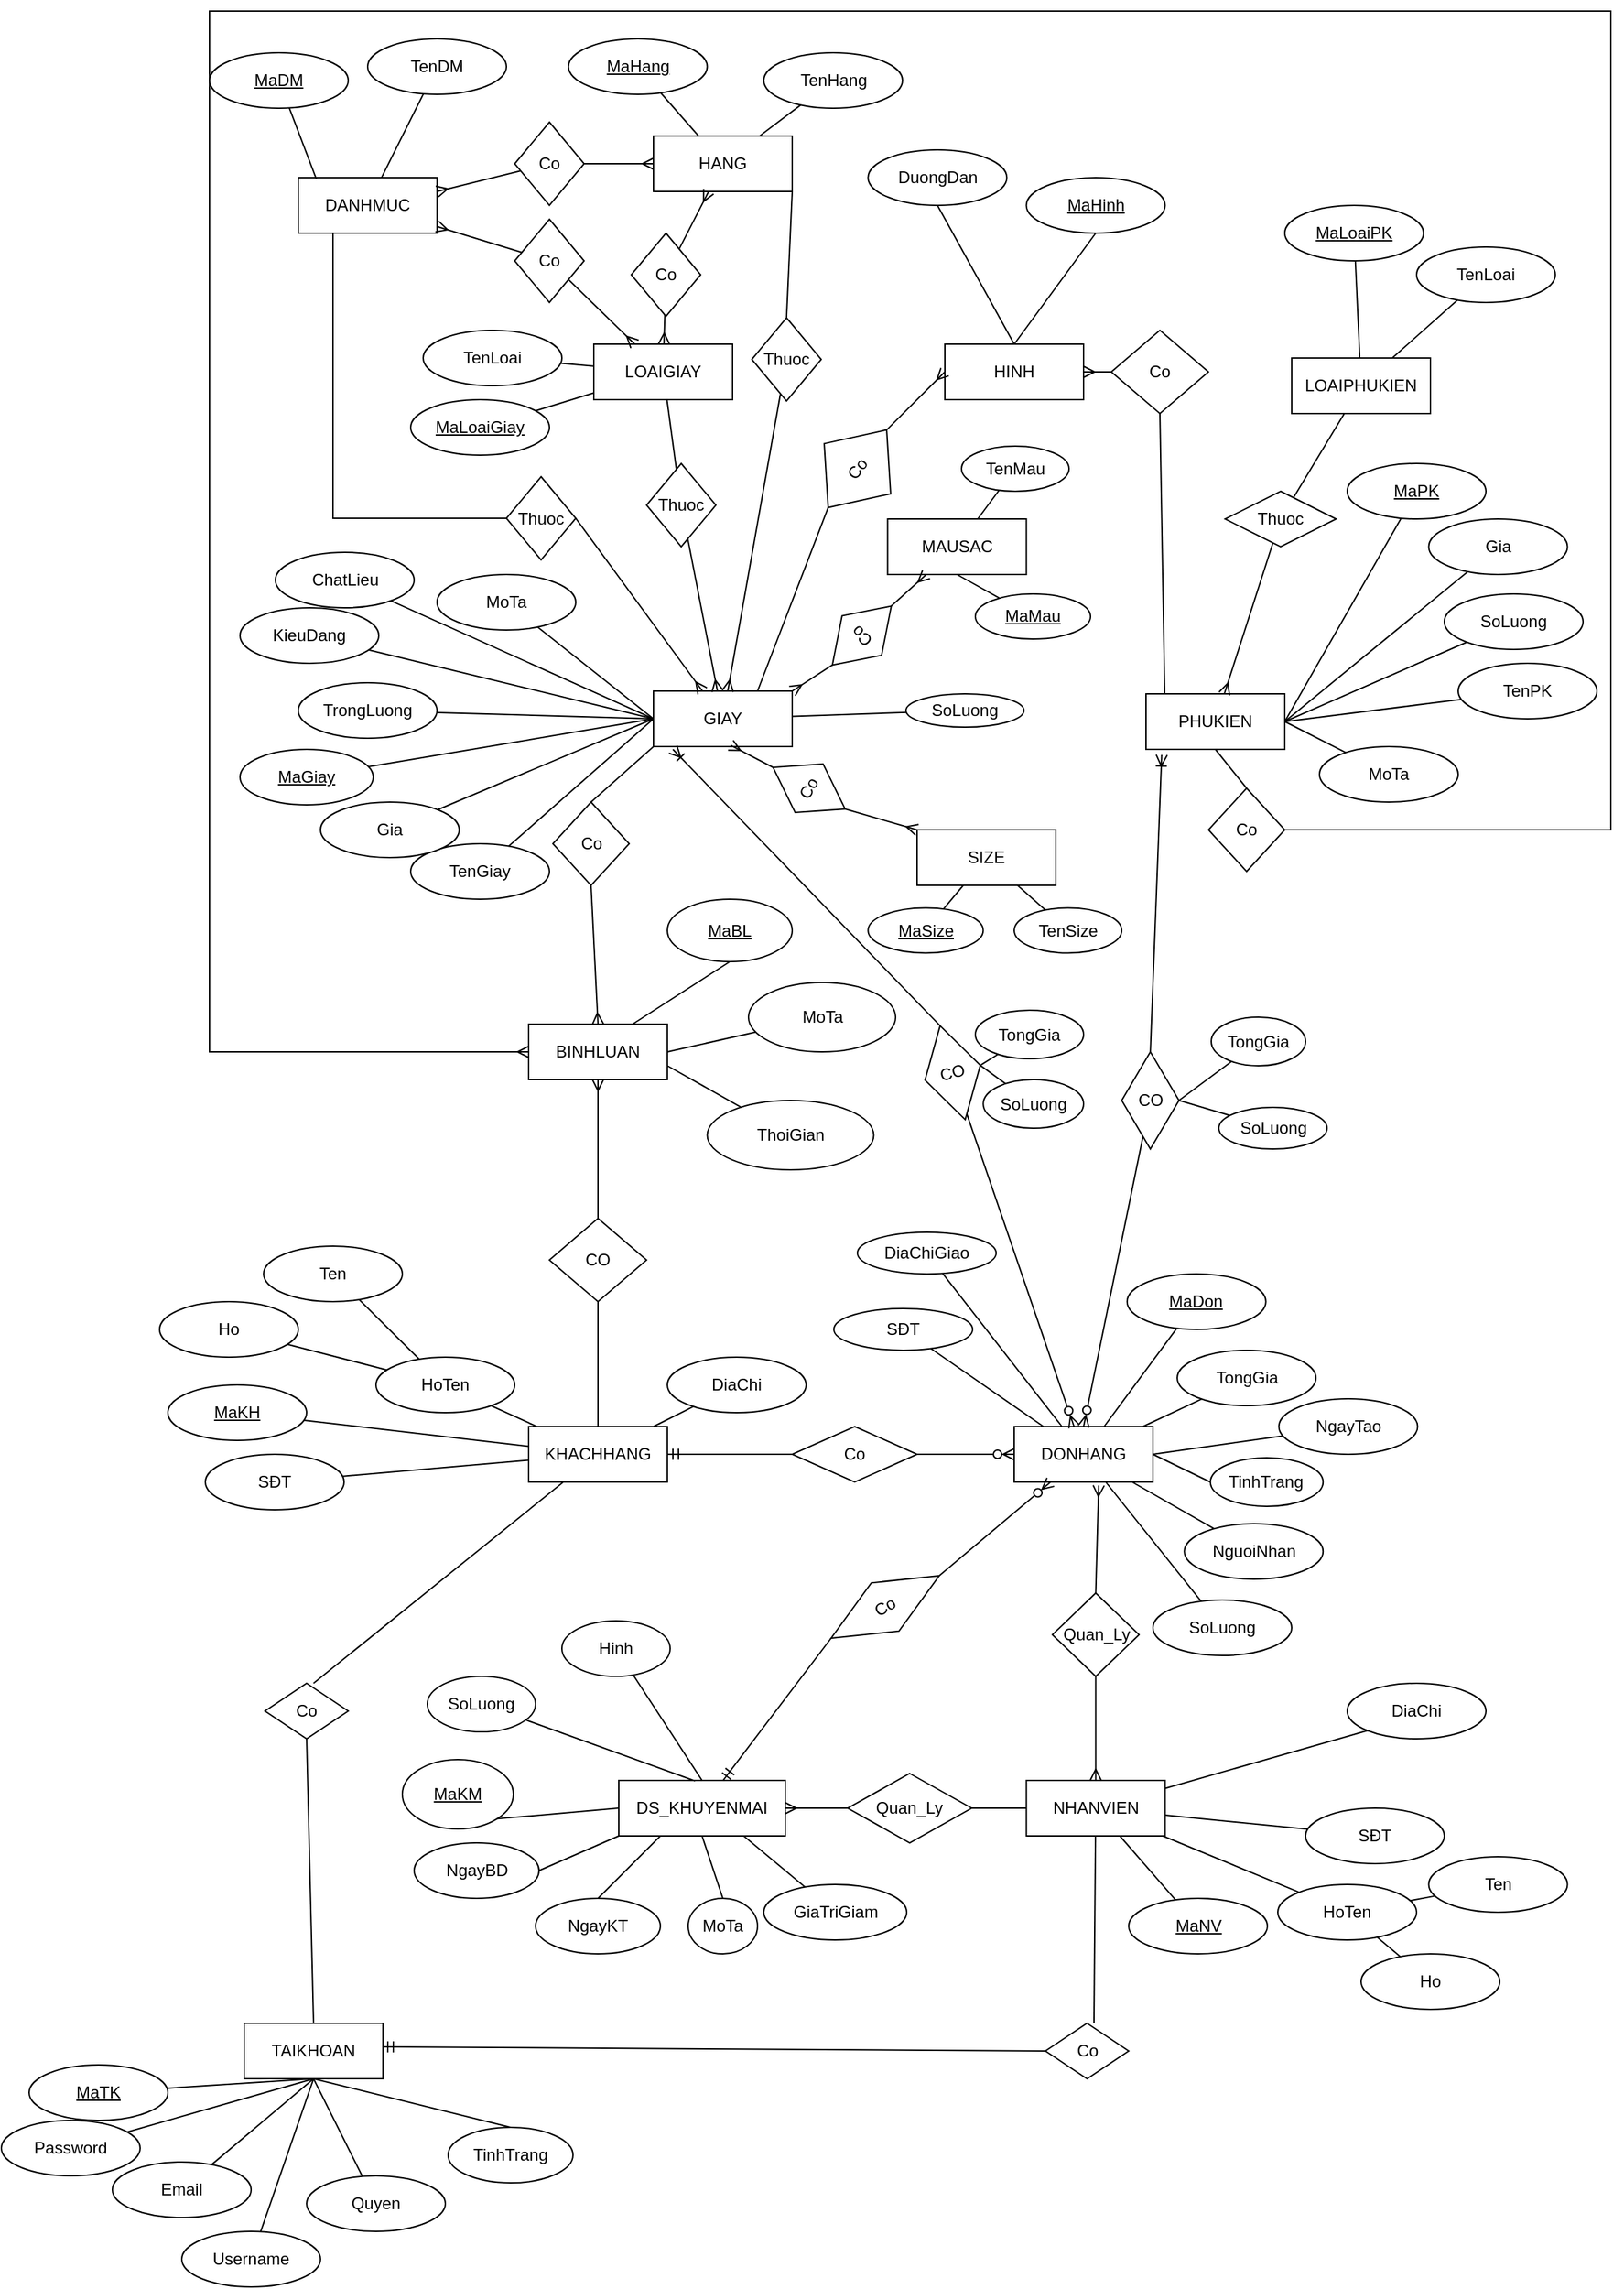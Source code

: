 <mxfile version="20.0.4" type="device"><diagram id="mNvKWe7RkzA2zDNM2oLt" name="Page-1"><mxGraphModel dx="1225" dy="1890" grid="1" gridSize="10" guides="1" tooltips="1" connect="1" arrows="1" fold="1" page="1" pageScale="1" pageWidth="827" pageHeight="1169" math="0" shadow="0"><root><mxCell id="0"/><mxCell id="1" parent="0"/><mxCell id="wr9XDpeHIcLiE6j-dPfS-3" value="HANG" style="whiteSpace=wrap;html=1;align=center;" parent="1" vertex="1"><mxGeometry x="580" y="-860" width="100" height="40" as="geometry"/></mxCell><mxCell id="wr9XDpeHIcLiE6j-dPfS-11" value="PHUKIEN" style="whiteSpace=wrap;html=1;align=center;" parent="1" vertex="1"><mxGeometry x="935" y="-458" width="100" height="40" as="geometry"/></mxCell><mxCell id="wr9XDpeHIcLiE6j-dPfS-12" value="LOAIGIAY" style="whiteSpace=wrap;html=1;align=center;" parent="1" vertex="1"><mxGeometry x="537" y="-710" width="100" height="40" as="geometry"/></mxCell><mxCell id="wr9XDpeHIcLiE6j-dPfS-13" value="GIAY" style="whiteSpace=wrap;html=1;align=center;" parent="1" vertex="1"><mxGeometry x="580" y="-460" width="100" height="40" as="geometry"/></mxCell><mxCell id="wr9XDpeHIcLiE6j-dPfS-14" value="NHANVIEN" style="whiteSpace=wrap;html=1;align=center;" parent="1" vertex="1"><mxGeometry x="848.75" y="325" width="100" height="40" as="geometry"/></mxCell><mxCell id="wr9XDpeHIcLiE6j-dPfS-15" value="KHACHHANG" style="whiteSpace=wrap;html=1;align=center;" parent="1" vertex="1"><mxGeometry x="490" y="70" width="100" height="40" as="geometry"/></mxCell><mxCell id="wr9XDpeHIcLiE6j-dPfS-16" value="DONHANG" style="whiteSpace=wrap;html=1;align=center;" parent="1" vertex="1"><mxGeometry x="840" y="70" width="100" height="40" as="geometry"/></mxCell><mxCell id="_aX4T9h83uBT4VHFIRq--2" value="" style="edgeStyle=orthogonalEdgeStyle;rounded=0;orthogonalLoop=1;jettySize=auto;html=1;" parent="1" edge="1"><mxGeometry relative="1" as="geometry"><mxPoint x="1100" y="280.0" as="targetPoint"/></mxGeometry></mxCell><mxCell id="wr9XDpeHIcLiE6j-dPfS-21" style="edgeStyle=none;rounded=0;orthogonalLoop=1;jettySize=auto;html=1;exitX=0;exitY=0.5;exitDx=0;exitDy=0;endArrow=none;endFill=0;" parent="1" source="wr9XDpeHIcLiE6j-dPfS-12" target="wr9XDpeHIcLiE6j-dPfS-12" edge="1"><mxGeometry relative="1" as="geometry"/></mxCell><mxCell id="wr9XDpeHIcLiE6j-dPfS-23" value="DS_KHUYENMAI" style="whiteSpace=wrap;html=1;align=center;" parent="1" vertex="1"><mxGeometry x="555" y="325" width="120" height="40" as="geometry"/></mxCell><mxCell id="sIMCsGAWUT5r6lHgCj8K-2" value="" style="edgeStyle=orthogonalEdgeStyle;rounded=0;orthogonalLoop=1;jettySize=auto;html=1;endArrow=ERzeroToMany;endFill=0;" parent="1" source="sIMCsGAWUT5r6lHgCj8K-1" target="wr9XDpeHIcLiE6j-dPfS-16" edge="1"><mxGeometry relative="1" as="geometry"/></mxCell><mxCell id="sIMCsGAWUT5r6lHgCj8K-3" value="" style="edgeStyle=orthogonalEdgeStyle;rounded=0;orthogonalLoop=1;jettySize=auto;html=1;endArrow=ERmandOne;endFill=0;startArrow=none;startFill=0;" parent="1" source="sIMCsGAWUT5r6lHgCj8K-1" target="wr9XDpeHIcLiE6j-dPfS-15" edge="1"><mxGeometry relative="1" as="geometry"/></mxCell><mxCell id="sIMCsGAWUT5r6lHgCj8K-1" value="Co" style="shape=rhombus;perimeter=rhombusPerimeter;whiteSpace=wrap;html=1;align=center;" parent="1" vertex="1"><mxGeometry x="680" y="70" width="90" height="40" as="geometry"/></mxCell><mxCell id="sIMCsGAWUT5r6lHgCj8K-5" value="" style="rounded=0;orthogonalLoop=1;jettySize=auto;html=1;endArrow=ERmany;endFill=0;entryX=0.609;entryY=1.061;entryDx=0;entryDy=0;exitX=0.5;exitY=0;exitDx=0;exitDy=0;entryPerimeter=0;" parent="1" source="sIMCsGAWUT5r6lHgCj8K-4" target="wr9XDpeHIcLiE6j-dPfS-16" edge="1"><mxGeometry relative="1" as="geometry"/></mxCell><mxCell id="sIMCsGAWUT5r6lHgCj8K-6" value="" style="rounded=0;orthogonalLoop=1;jettySize=auto;html=1;endArrow=ERmany;endFill=0;startArrow=none;startFill=0;exitX=0.5;exitY=1;exitDx=0;exitDy=0;" parent="1" source="sIMCsGAWUT5r6lHgCj8K-4" target="wr9XDpeHIcLiE6j-dPfS-14" edge="1"><mxGeometry relative="1" as="geometry"><mxPoint x="1001.25" y="250" as="sourcePoint"/></mxGeometry></mxCell><mxCell id="sIMCsGAWUT5r6lHgCj8K-4" value="Quan_Ly" style="shape=rhombus;perimeter=rhombusPerimeter;whiteSpace=wrap;html=1;align=center;" parent="1" vertex="1"><mxGeometry x="867.5" y="190" width="62.5" height="60" as="geometry"/></mxCell><mxCell id="sIMCsGAWUT5r6lHgCj8K-49" value="Quan_Ly" style="shape=rhombus;perimeter=rhombusPerimeter;whiteSpace=wrap;html=1;align=center;rotation=0;" parent="1" vertex="1"><mxGeometry x="720" y="320" width="89.33" height="50" as="geometry"/></mxCell><mxCell id="sIMCsGAWUT5r6lHgCj8K-51" value="" style="endArrow=none;html=1;rounded=0;exitX=1;exitY=0.5;exitDx=0;exitDy=0;entryX=0;entryY=0.5;entryDx=0;entryDy=0;endFill=0;startArrow=ERmany;startFill=0;" parent="1" source="wr9XDpeHIcLiE6j-dPfS-23" target="sIMCsGAWUT5r6lHgCj8K-49" edge="1"><mxGeometry relative="1" as="geometry"><mxPoint x="610" y="460" as="sourcePoint"/><mxPoint x="770" y="460" as="targetPoint"/></mxGeometry></mxCell><mxCell id="sIMCsGAWUT5r6lHgCj8K-76" value="" style="edgeStyle=none;rounded=0;orthogonalLoop=1;jettySize=auto;html=1;startArrow=none;startFill=0;endArrow=ERoneToMany;endFill=0;exitX=0.5;exitY=0;exitDx=0;exitDy=0;entryX=0.14;entryY=1.05;entryDx=0;entryDy=0;entryPerimeter=0;" parent="1" source="sIMCsGAWUT5r6lHgCj8K-75" target="wr9XDpeHIcLiE6j-dPfS-13" edge="1"><mxGeometry relative="1" as="geometry"><mxPoint x="888.906" y="-180" as="targetPoint"/></mxGeometry></mxCell><mxCell id="sIMCsGAWUT5r6lHgCj8K-77" value="" style="edgeStyle=none;rounded=0;orthogonalLoop=1;jettySize=auto;html=1;startArrow=none;startFill=0;endArrow=ERzeroToMany;endFill=0;" parent="1" source="sIMCsGAWUT5r6lHgCj8K-75" target="wr9XDpeHIcLiE6j-dPfS-16" edge="1"><mxGeometry relative="1" as="geometry"/></mxCell><mxCell id="sIMCsGAWUT5r6lHgCj8K-75" value="CO" style="shape=rhombus;perimeter=rhombusPerimeter;whiteSpace=wrap;html=1;align=center;rotation=-15;" parent="1" vertex="1"><mxGeometry x="775" y="-220" width="41.25" height="70" as="geometry"/></mxCell><mxCell id="sIMCsGAWUT5r6lHgCj8K-82" value="" style="edgeStyle=none;rounded=0;orthogonalLoop=1;jettySize=auto;html=1;startArrow=none;startFill=0;endArrow=none;endFill=0;" parent="1" source="sIMCsGAWUT5r6lHgCj8K-79" target="wr9XDpeHIcLiE6j-dPfS-12" edge="1"><mxGeometry relative="1" as="geometry"/></mxCell><mxCell id="sIMCsGAWUT5r6lHgCj8K-83" value="" style="edgeStyle=none;rounded=0;orthogonalLoop=1;jettySize=auto;html=1;startArrow=none;startFill=0;endArrow=ERmany;endFill=0;" parent="1" source="sIMCsGAWUT5r6lHgCj8K-79" target="wr9XDpeHIcLiE6j-dPfS-13" edge="1"><mxGeometry relative="1" as="geometry"/></mxCell><mxCell id="sIMCsGAWUT5r6lHgCj8K-79" value="Thuoc" style="shape=rhombus;perimeter=rhombusPerimeter;whiteSpace=wrap;html=1;align=center;" parent="1" vertex="1"><mxGeometry x="575" y="-624" width="50" height="60" as="geometry"/></mxCell><mxCell id="5iRDzOaehMMovM-A8spl-6" value="" style="edgeStyle=none;rounded=0;orthogonalLoop=1;jettySize=auto;html=1;endArrow=none;endFill=0;" parent="1" source="5iRDzOaehMMovM-A8spl-5" target="wr9XDpeHIcLiE6j-dPfS-12" edge="1"><mxGeometry relative="1" as="geometry"/></mxCell><mxCell id="5iRDzOaehMMovM-A8spl-5" value="&lt;u&gt;MaLoaiGiay&lt;/u&gt;" style="ellipse;whiteSpace=wrap;html=1;align=center;" parent="1" vertex="1"><mxGeometry x="405" y="-670" width="100" height="40" as="geometry"/></mxCell><mxCell id="5iRDzOaehMMovM-A8spl-8" value="" style="edgeStyle=none;rounded=0;orthogonalLoop=1;jettySize=auto;html=1;endArrow=none;endFill=0;" parent="1" source="5iRDzOaehMMovM-A8spl-7" target="wr9XDpeHIcLiE6j-dPfS-12" edge="1"><mxGeometry relative="1" as="geometry"/></mxCell><mxCell id="5iRDzOaehMMovM-A8spl-7" value="TenLoai" style="ellipse;whiteSpace=wrap;html=1;align=center;" parent="1" vertex="1"><mxGeometry x="414" y="-720" width="100" height="40" as="geometry"/></mxCell><mxCell id="5iRDzOaehMMovM-A8spl-18" value="" style="edgeStyle=none;rounded=0;orthogonalLoop=1;jettySize=auto;html=1;endArrow=none;endFill=0;entryX=0;entryY=0.5;entryDx=0;entryDy=0;" parent="1" source="5iRDzOaehMMovM-A8spl-17" target="wr9XDpeHIcLiE6j-dPfS-13" edge="1"><mxGeometry relative="1" as="geometry"/></mxCell><mxCell id="5iRDzOaehMMovM-A8spl-17" value="ChatLieu" style="ellipse;whiteSpace=wrap;html=1;align=center;" parent="1" vertex="1"><mxGeometry x="307.5" y="-560" width="100" height="40" as="geometry"/></mxCell><mxCell id="5iRDzOaehMMovM-A8spl-20" value="" style="edgeStyle=none;rounded=0;orthogonalLoop=1;jettySize=auto;html=1;endArrow=none;endFill=0;entryX=0;entryY=0.5;entryDx=0;entryDy=0;" parent="1" source="5iRDzOaehMMovM-A8spl-19" target="wr9XDpeHIcLiE6j-dPfS-13" edge="1"><mxGeometry relative="1" as="geometry"><mxPoint x="262.183" y="-573.262" as="sourcePoint"/></mxGeometry></mxCell><mxCell id="5iRDzOaehMMovM-A8spl-19" value="KieuDang" style="ellipse;whiteSpace=wrap;html=1;align=center;" parent="1" vertex="1"><mxGeometry x="282" y="-520" width="100" height="40" as="geometry"/></mxCell><mxCell id="5iRDzOaehMMovM-A8spl-22" value="" style="edgeStyle=none;rounded=0;orthogonalLoop=1;jettySize=auto;html=1;endArrow=none;endFill=0;entryX=0;entryY=0.5;entryDx=0;entryDy=0;" parent="1" source="5iRDzOaehMMovM-A8spl-21" target="wr9XDpeHIcLiE6j-dPfS-13" edge="1"><mxGeometry relative="1" as="geometry"><mxPoint x="556.144" y="-483.686" as="sourcePoint"/></mxGeometry></mxCell><mxCell id="5iRDzOaehMMovM-A8spl-21" value="TrongLuong" style="ellipse;whiteSpace=wrap;html=1;align=center;" parent="1" vertex="1"><mxGeometry x="324" y="-466" width="100" height="40" as="geometry"/></mxCell><mxCell id="5iRDzOaehMMovM-A8spl-29" value="" style="edgeStyle=none;rounded=0;orthogonalLoop=1;jettySize=auto;html=1;endArrow=none;endFill=0;" parent="1" source="5iRDzOaehMMovM-A8spl-27" target="5iRDzOaehMMovM-A8spl-28" edge="1"><mxGeometry relative="1" as="geometry"/></mxCell><mxCell id="5iRDzOaehMMovM-A8spl-27" value="LOAIPHUKIEN" style="whiteSpace=wrap;html=1;align=center;" parent="1" vertex="1"><mxGeometry x="1040" y="-700" width="100" height="40" as="geometry"/></mxCell><mxCell id="5iRDzOaehMMovM-A8spl-30" value="" style="edgeStyle=none;rounded=0;orthogonalLoop=1;jettySize=auto;html=1;endArrow=ERmany;endFill=0;" parent="1" source="5iRDzOaehMMovM-A8spl-28" target="wr9XDpeHIcLiE6j-dPfS-11" edge="1"><mxGeometry relative="1" as="geometry"/></mxCell><mxCell id="5iRDzOaehMMovM-A8spl-28" value="Thuoc" style="rhombus;whiteSpace=wrap;html=1;" parent="1" vertex="1"><mxGeometry x="992" y="-604" width="80" height="40" as="geometry"/></mxCell><mxCell id="5iRDzOaehMMovM-A8spl-32" value="" style="edgeStyle=none;rounded=0;orthogonalLoop=1;jettySize=auto;html=1;endArrow=none;endFill=0;entryX=0.5;entryY=0;entryDx=0;entryDy=0;exitX=0.5;exitY=1;exitDx=0;exitDy=0;" parent="1" source="5iRDzOaehMMovM-A8spl-31" target="N18CBe_mko_9FOe0qG6P-1" edge="1"><mxGeometry relative="1" as="geometry"><mxPoint x="1192" y="-500" as="sourcePoint"/><mxPoint x="1171.03" y="-440" as="targetPoint"/></mxGeometry></mxCell><mxCell id="5iRDzOaehMMovM-A8spl-31" value="&lt;u&gt;MaHinh&lt;/u&gt;" style="ellipse;whiteSpace=wrap;html=1;align=center;" parent="1" vertex="1"><mxGeometry x="848.75" y="-830" width="100" height="40" as="geometry"/></mxCell><mxCell id="5iRDzOaehMMovM-A8spl-34" value="" style="edgeStyle=none;rounded=0;orthogonalLoop=1;jettySize=auto;html=1;endArrow=none;endFill=0;" parent="1" source="5iRDzOaehMMovM-A8spl-33" target="5iRDzOaehMMovM-A8spl-27" edge="1"><mxGeometry relative="1" as="geometry"/></mxCell><mxCell id="5iRDzOaehMMovM-A8spl-33" value="&lt;u&gt;MaLoaiPK&lt;/u&gt;" style="ellipse;whiteSpace=wrap;html=1;align=center;" parent="1" vertex="1"><mxGeometry x="1035" y="-810" width="100" height="40" as="geometry"/></mxCell><mxCell id="5iRDzOaehMMovM-A8spl-36" value="" style="edgeStyle=none;rounded=0;orthogonalLoop=1;jettySize=auto;html=1;endArrow=none;endFill=0;entryX=0;entryY=0.5;entryDx=0;entryDy=0;" parent="1" source="5iRDzOaehMMovM-A8spl-35" target="wr9XDpeHIcLiE6j-dPfS-13" edge="1"><mxGeometry relative="1" as="geometry"><mxPoint x="508.562" y="-370" as="targetPoint"/></mxGeometry></mxCell><mxCell id="5iRDzOaehMMovM-A8spl-35" value="&lt;u&gt;MaGiay&lt;/u&gt;" style="ellipse;whiteSpace=wrap;html=1;align=center;" parent="1" vertex="1"><mxGeometry x="282" y="-418" width="96" height="40" as="geometry"/></mxCell><mxCell id="5iRDzOaehMMovM-A8spl-38" value="" style="edgeStyle=none;rounded=0;orthogonalLoop=1;jettySize=auto;html=1;endArrow=none;endFill=0;entryX=0;entryY=0.5;entryDx=0;entryDy=0;" parent="1" source="5iRDzOaehMMovM-A8spl-37" target="wr9XDpeHIcLiE6j-dPfS-13" edge="1"><mxGeometry relative="1" as="geometry"><mxPoint x="582" y="-490" as="targetPoint"/></mxGeometry></mxCell><mxCell id="5iRDzOaehMMovM-A8spl-37" value="TenGiay" style="ellipse;whiteSpace=wrap;html=1;align=center;" parent="1" vertex="1"><mxGeometry x="405" y="-350" width="100" height="40" as="geometry"/></mxCell><mxCell id="5iRDzOaehMMovM-A8spl-40" value="" style="edgeStyle=none;rounded=0;orthogonalLoop=1;jettySize=auto;html=1;endArrow=none;endFill=0;entryX=0;entryY=0.5;entryDx=0;entryDy=0;" parent="1" source="5iRDzOaehMMovM-A8spl-39" target="wr9XDpeHIcLiE6j-dPfS-13" edge="1"><mxGeometry relative="1" as="geometry"><mxPoint x="590.75" y="-341.241" as="targetPoint"/></mxGeometry></mxCell><mxCell id="5iRDzOaehMMovM-A8spl-39" value="MoTa" style="ellipse;whiteSpace=wrap;html=1;align=center;" parent="1" vertex="1"><mxGeometry x="424" y="-544" width="100" height="40" as="geometry"/></mxCell><mxCell id="5iRDzOaehMMovM-A8spl-46" value="" style="edgeStyle=none;rounded=0;orthogonalLoop=1;jettySize=auto;html=1;endArrow=none;endFill=0;" parent="1" source="5iRDzOaehMMovM-A8spl-41" target="wr9XDpeHIcLiE6j-dPfS-13" edge="1"><mxGeometry relative="1" as="geometry"><mxPoint x="592" y="-450" as="targetPoint"/></mxGeometry></mxCell><mxCell id="5iRDzOaehMMovM-A8spl-41" value="SoLuong" style="ellipse;whiteSpace=wrap;html=1;align=center;" parent="1" vertex="1"><mxGeometry x="762" y="-458" width="85" height="24" as="geometry"/></mxCell><mxCell id="5iRDzOaehMMovM-A8spl-51" value="" style="edgeStyle=none;rounded=0;orthogonalLoop=1;jettySize=auto;html=1;endArrow=none;endFill=0;exitX=0.5;exitY=1;exitDx=0;exitDy=0;entryX=0.135;entryY=-0.003;entryDx=0;entryDy=0;entryPerimeter=0;" parent="1" source="N18CBe_mko_9FOe0qG6P-2" target="wr9XDpeHIcLiE6j-dPfS-11" edge="1"><mxGeometry relative="1" as="geometry"><mxPoint x="954.076" y="-246.329" as="sourcePoint"/><mxPoint x="962" y="-500" as="targetPoint"/></mxGeometry></mxCell><mxCell id="5iRDzOaehMMovM-A8spl-56" value="" style="edgeStyle=none;rounded=0;orthogonalLoop=1;jettySize=auto;html=1;endArrow=none;endFill=0;" parent="1" source="5iRDzOaehMMovM-A8spl-55" target="wr9XDpeHIcLiE6j-dPfS-3" edge="1"><mxGeometry relative="1" as="geometry"><mxPoint x="614.727" y="-906.538" as="sourcePoint"/></mxGeometry></mxCell><mxCell id="5iRDzOaehMMovM-A8spl-55" value="TenHang" style="ellipse;whiteSpace=wrap;html=1;align=center;" parent="1" vertex="1"><mxGeometry x="659.5" y="-920" width="100" height="40" as="geometry"/></mxCell><mxCell id="5iRDzOaehMMovM-A8spl-58" value="" style="edgeStyle=none;rounded=0;orthogonalLoop=1;jettySize=auto;html=1;endArrow=none;endFill=0;" parent="1" source="5iRDzOaehMMovM-A8spl-57" target="wr9XDpeHIcLiE6j-dPfS-3" edge="1"><mxGeometry relative="1" as="geometry"/></mxCell><mxCell id="5iRDzOaehMMovM-A8spl-57" value="&lt;u&gt;MaHang&lt;/u&gt;" style="ellipse;whiteSpace=wrap;html=1;align=center;" parent="1" vertex="1"><mxGeometry x="518.75" y="-930" width="100" height="40" as="geometry"/></mxCell><mxCell id="5iRDzOaehMMovM-A8spl-60" value="" style="edgeStyle=none;rounded=0;orthogonalLoop=1;jettySize=auto;html=1;endArrow=none;endFill=0;" parent="1" source="5iRDzOaehMMovM-A8spl-59" target="wr9XDpeHIcLiE6j-dPfS-16" edge="1"><mxGeometry relative="1" as="geometry"/></mxCell><mxCell id="5iRDzOaehMMovM-A8spl-59" value="&lt;u&gt;MaDon&lt;/u&gt;" style="ellipse;whiteSpace=wrap;html=1;align=center;" parent="1" vertex="1"><mxGeometry x="921.38" y="-40" width="100" height="40" as="geometry"/></mxCell><mxCell id="5iRDzOaehMMovM-A8spl-62" value="" style="edgeStyle=none;rounded=0;orthogonalLoop=1;jettySize=auto;html=1;endArrow=none;endFill=0;" parent="1" source="5iRDzOaehMMovM-A8spl-61" target="wr9XDpeHIcLiE6j-dPfS-16" edge="1"><mxGeometry relative="1" as="geometry"/></mxCell><mxCell id="5iRDzOaehMMovM-A8spl-61" value="TongGia" style="ellipse;whiteSpace=wrap;html=1;align=center;" parent="1" vertex="1"><mxGeometry x="957.5" y="15" width="100" height="40" as="geometry"/></mxCell><mxCell id="5iRDzOaehMMovM-A8spl-64" style="edgeStyle=none;rounded=0;orthogonalLoop=1;jettySize=auto;html=1;entryX=1;entryY=0.5;entryDx=0;entryDy=0;endArrow=none;endFill=0;" parent="1" source="5iRDzOaehMMovM-A8spl-63" target="wr9XDpeHIcLiE6j-dPfS-16" edge="1"><mxGeometry relative="1" as="geometry"/></mxCell><mxCell id="5iRDzOaehMMovM-A8spl-63" value="NgayTao" style="ellipse;whiteSpace=wrap;html=1;align=center;" parent="1" vertex="1"><mxGeometry x="1030.75" y="50" width="100" height="40" as="geometry"/></mxCell><mxCell id="5iRDzOaehMMovM-A8spl-66" value="" style="edgeStyle=none;rounded=0;orthogonalLoop=1;jettySize=auto;html=1;endArrow=none;endFill=0;entryX=0;entryY=0.5;entryDx=0;entryDy=0;" parent="1" source="5iRDzOaehMMovM-A8spl-65" target="wr9XDpeHIcLiE6j-dPfS-13" edge="1"><mxGeometry relative="1" as="geometry"><mxPoint x="267.391" y="-446.376" as="sourcePoint"/><mxPoint x="582.795" y="-370" as="targetPoint"/></mxGeometry></mxCell><mxCell id="5iRDzOaehMMovM-A8spl-65" value="Gia" style="ellipse;whiteSpace=wrap;html=1;align=center;" parent="1" vertex="1"><mxGeometry x="340" y="-380" width="100" height="40" as="geometry"/></mxCell><mxCell id="5iRDzOaehMMovM-A8spl-72" value="" style="edgeStyle=none;rounded=0;orthogonalLoop=1;jettySize=auto;html=1;endArrow=none;endFill=0;" parent="1" edge="1"><mxGeometry relative="1" as="geometry"><mxPoint x="1210.5" y="260.0" as="targetPoint"/></mxGeometry></mxCell><mxCell id="5iRDzOaehMMovM-A8spl-74" value="" style="edgeStyle=none;rounded=0;orthogonalLoop=1;jettySize=auto;html=1;endArrow=none;endFill=0;" parent="1" source="5iRDzOaehMMovM-A8spl-73" target="wr9XDpeHIcLiE6j-dPfS-14" edge="1"><mxGeometry relative="1" as="geometry"/></mxCell><mxCell id="5iRDzOaehMMovM-A8spl-73" value="&lt;u&gt;MaNV&lt;/u&gt;" style="ellipse;whiteSpace=wrap;html=1;align=center;" parent="1" vertex="1"><mxGeometry x="922.5" y="410" width="100" height="40" as="geometry"/></mxCell><mxCell id="5iRDzOaehMMovM-A8spl-76" value="" style="edgeStyle=none;rounded=0;orthogonalLoop=1;jettySize=auto;html=1;endArrow=none;endFill=0;" parent="1" source="5iRDzOaehMMovM-A8spl-75" target="wr9XDpeHIcLiE6j-dPfS-14" edge="1"><mxGeometry relative="1" as="geometry"/></mxCell><mxCell id="5iRDzOaehMMovM-A8spl-75" value="HoTen" style="ellipse;whiteSpace=wrap;html=1;align=center;" parent="1" vertex="1"><mxGeometry x="1030" y="400" width="100" height="40" as="geometry"/></mxCell><mxCell id="5iRDzOaehMMovM-A8spl-78" value="" style="edgeStyle=none;rounded=0;orthogonalLoop=1;jettySize=auto;html=1;endArrow=none;endFill=0;" parent="1" source="5iRDzOaehMMovM-A8spl-77" target="wr9XDpeHIcLiE6j-dPfS-14" edge="1"><mxGeometry relative="1" as="geometry"/></mxCell><mxCell id="5iRDzOaehMMovM-A8spl-77" value="SĐT" style="ellipse;whiteSpace=wrap;html=1;align=center;" parent="1" vertex="1"><mxGeometry x="1050" y="345" width="100" height="40" as="geometry"/></mxCell><mxCell id="5iRDzOaehMMovM-A8spl-82" value="" style="edgeStyle=none;rounded=0;orthogonalLoop=1;jettySize=auto;html=1;endArrow=none;endFill=0;exitX=0;exitY=1;exitDx=0;exitDy=0;" parent="1" source="5iRDzOaehMMovM-A8spl-81" target="wr9XDpeHIcLiE6j-dPfS-14" edge="1"><mxGeometry relative="1" as="geometry"><mxPoint x="1142.758" y="251.077" as="sourcePoint"/></mxGeometry></mxCell><mxCell id="5iRDzOaehMMovM-A8spl-81" value="DiaChi" style="ellipse;whiteSpace=wrap;html=1;align=center;" parent="1" vertex="1"><mxGeometry x="1080" y="255" width="100" height="40" as="geometry"/></mxCell><mxCell id="5iRDzOaehMMovM-A8spl-92" value="" style="edgeStyle=none;rounded=0;orthogonalLoop=1;jettySize=auto;html=1;endArrow=none;endFill=0;" parent="1" source="5iRDzOaehMMovM-A8spl-91" target="wr9XDpeHIcLiE6j-dPfS-15" edge="1"><mxGeometry relative="1" as="geometry"/></mxCell><mxCell id="5iRDzOaehMMovM-A8spl-91" value="&lt;u&gt;MaKH&lt;/u&gt;" style="ellipse;whiteSpace=wrap;html=1;align=center;" parent="1" vertex="1"><mxGeometry x="230" y="40" width="100" height="40" as="geometry"/></mxCell><mxCell id="5iRDzOaehMMovM-A8spl-94" value="" style="edgeStyle=none;rounded=0;orthogonalLoop=1;jettySize=auto;html=1;endArrow=none;endFill=0;" parent="1" source="5iRDzOaehMMovM-A8spl-93" target="wr9XDpeHIcLiE6j-dPfS-15" edge="1"><mxGeometry relative="1" as="geometry"/></mxCell><mxCell id="5iRDzOaehMMovM-A8spl-93" value="HoTen" style="ellipse;whiteSpace=wrap;html=1;align=center;" parent="1" vertex="1"><mxGeometry x="380" y="20" width="100" height="40" as="geometry"/></mxCell><mxCell id="5iRDzOaehMMovM-A8spl-97" value="" style="edgeStyle=none;rounded=0;orthogonalLoop=1;jettySize=auto;html=1;endArrow=none;endFill=0;" parent="1" source="5iRDzOaehMMovM-A8spl-95" target="5iRDzOaehMMovM-A8spl-75" edge="1"><mxGeometry relative="1" as="geometry"/></mxCell><mxCell id="5iRDzOaehMMovM-A8spl-95" value="Ho" style="ellipse;whiteSpace=wrap;html=1;align=center;" parent="1" vertex="1"><mxGeometry x="1090" y="450" width="100" height="40" as="geometry"/></mxCell><mxCell id="5iRDzOaehMMovM-A8spl-100" value="" style="edgeStyle=none;rounded=0;orthogonalLoop=1;jettySize=auto;html=1;endArrow=none;endFill=0;" parent="1" source="5iRDzOaehMMovM-A8spl-96" target="5iRDzOaehMMovM-A8spl-75" edge="1"><mxGeometry relative="1" as="geometry"/></mxCell><mxCell id="5iRDzOaehMMovM-A8spl-96" value="Ten" style="ellipse;whiteSpace=wrap;html=1;align=center;" parent="1" vertex="1"><mxGeometry x="1138.75" y="380" width="100" height="40" as="geometry"/></mxCell><mxCell id="5iRDzOaehMMovM-A8spl-104" value="" style="edgeStyle=none;rounded=0;orthogonalLoop=1;jettySize=auto;html=1;endArrow=none;endFill=0;" parent="1" source="5iRDzOaehMMovM-A8spl-101" target="5iRDzOaehMMovM-A8spl-93" edge="1"><mxGeometry relative="1" as="geometry"/></mxCell><mxCell id="5iRDzOaehMMovM-A8spl-101" value="Ho" style="ellipse;whiteSpace=wrap;html=1;align=center;" parent="1" vertex="1"><mxGeometry x="224" y="-20" width="100" height="40" as="geometry"/></mxCell><mxCell id="5iRDzOaehMMovM-A8spl-103" value="" style="edgeStyle=none;rounded=0;orthogonalLoop=1;jettySize=auto;html=1;endArrow=none;endFill=0;" parent="1" source="5iRDzOaehMMovM-A8spl-102" target="5iRDzOaehMMovM-A8spl-93" edge="1"><mxGeometry relative="1" as="geometry"/></mxCell><mxCell id="5iRDzOaehMMovM-A8spl-102" value="Ten" style="ellipse;whiteSpace=wrap;html=1;align=center;" parent="1" vertex="1"><mxGeometry x="299" y="-60" width="100" height="40" as="geometry"/></mxCell><mxCell id="5iRDzOaehMMovM-A8spl-109" value="" style="edgeStyle=none;rounded=0;orthogonalLoop=1;jettySize=auto;html=1;endArrow=none;endFill=0;" parent="1" source="5iRDzOaehMMovM-A8spl-105" target="wr9XDpeHIcLiE6j-dPfS-15" edge="1"><mxGeometry relative="1" as="geometry"/></mxCell><mxCell id="5iRDzOaehMMovM-A8spl-105" value="SĐT" style="ellipse;whiteSpace=wrap;html=1;align=center;" parent="1" vertex="1"><mxGeometry x="257" y="90" width="100" height="40" as="geometry"/></mxCell><mxCell id="5iRDzOaehMMovM-A8spl-117" value="" style="edgeStyle=none;rounded=0;orthogonalLoop=1;jettySize=auto;html=1;endArrow=none;endFill=0;" parent="1" source="5iRDzOaehMMovM-A8spl-116" target="wr9XDpeHIcLiE6j-dPfS-16" edge="1"><mxGeometry relative="1" as="geometry"/></mxCell><mxCell id="5iRDzOaehMMovM-A8spl-116" value="DiaChiGiao" style="ellipse;whiteSpace=wrap;html=1;align=center;" parent="1" vertex="1"><mxGeometry x="727" y="-70" width="100" height="30" as="geometry"/></mxCell><mxCell id="5iRDzOaehMMovM-A8spl-129" value="" style="edgeStyle=none;rounded=0;orthogonalLoop=1;jettySize=auto;html=1;endArrow=none;endFill=0;" parent="1" source="5iRDzOaehMMovM-A8spl-128" target="wr9XDpeHIcLiE6j-dPfS-15" edge="1"><mxGeometry relative="1" as="geometry"/></mxCell><mxCell id="5iRDzOaehMMovM-A8spl-128" value="DiaChi" style="ellipse;whiteSpace=wrap;html=1;align=center;" parent="1" vertex="1"><mxGeometry x="590" y="20" width="100" height="40" as="geometry"/></mxCell><mxCell id="OENfhamFEV2EKDxt3Xnz-5" value="" style="rounded=0;orthogonalLoop=1;jettySize=auto;html=1;endArrow=none;endFill=0;" parent="1" source="OENfhamFEV2EKDxt3Xnz-2" target="wr9XDpeHIcLiE6j-dPfS-16" edge="1"><mxGeometry relative="1" as="geometry"/></mxCell><mxCell id="OENfhamFEV2EKDxt3Xnz-2" value="SoLuong" style="ellipse;whiteSpace=wrap;html=1;align=center;" parent="1" vertex="1"><mxGeometry x="940" y="195" width="100" height="40" as="geometry"/></mxCell><mxCell id="OENfhamFEV2EKDxt3Xnz-10" value="" style="edgeStyle=none;rounded=0;orthogonalLoop=1;jettySize=auto;html=1;endArrow=none;endFill=0;" parent="1" source="OENfhamFEV2EKDxt3Xnz-9" target="wr9XDpeHIcLiE6j-dPfS-16" edge="1"><mxGeometry relative="1" as="geometry"/></mxCell><mxCell id="OENfhamFEV2EKDxt3Xnz-9" value="NguoiNhan" style="ellipse;whiteSpace=wrap;html=1;align=center;" parent="1" vertex="1"><mxGeometry x="962.63" y="140" width="100" height="40" as="geometry"/></mxCell><mxCell id="OENfhamFEV2EKDxt3Xnz-12" value="" style="edgeStyle=none;rounded=0;orthogonalLoop=1;jettySize=auto;html=1;endArrow=none;endFill=0;" parent="1" source="OENfhamFEV2EKDxt3Xnz-11" target="wr9XDpeHIcLiE6j-dPfS-16" edge="1"><mxGeometry relative="1" as="geometry"/></mxCell><mxCell id="OENfhamFEV2EKDxt3Xnz-11" value="SĐT" style="ellipse;whiteSpace=wrap;html=1;align=center;" parent="1" vertex="1"><mxGeometry x="710" y="-15" width="100" height="30" as="geometry"/></mxCell><mxCell id="OENfhamFEV2EKDxt3Xnz-25" value="" style="edgeStyle=none;rounded=0;orthogonalLoop=1;jettySize=auto;html=1;endArrow=none;endFill=0;" parent="1" edge="1"><mxGeometry relative="1" as="geometry"><mxPoint x="1235.25" y="260.0" as="targetPoint"/></mxGeometry></mxCell><mxCell id="_aX4T9h83uBT4VHFIRq--10" value="BINHLUAN" style="rounded=0;whiteSpace=wrap;html=1;" parent="1" vertex="1"><mxGeometry x="490" y="-220" width="100" height="40" as="geometry"/></mxCell><mxCell id="_aX4T9h83uBT4VHFIRq--17" value="NgayBD" style="ellipse;whiteSpace=wrap;html=1;" parent="1" vertex="1"><mxGeometry x="407.5" y="370" width="90" height="40" as="geometry"/></mxCell><mxCell id="_aX4T9h83uBT4VHFIRq--18" value="NgayKT" style="ellipse;whiteSpace=wrap;html=1;" parent="1" vertex="1"><mxGeometry x="495" y="410" width="90" height="40" as="geometry"/></mxCell><mxCell id="_aX4T9h83uBT4VHFIRq--19" value="MoTa" style="ellipse;whiteSpace=wrap;html=1;" parent="1" vertex="1"><mxGeometry x="605" y="410" width="50" height="40" as="geometry"/></mxCell><mxCell id="_aX4T9h83uBT4VHFIRq--20" value="" style="endArrow=none;html=1;rounded=0;entryX=0.5;entryY=1;entryDx=0;entryDy=0;exitX=0.5;exitY=0;exitDx=0;exitDy=0;" parent="1" source="_aX4T9h83uBT4VHFIRq--19" target="wr9XDpeHIcLiE6j-dPfS-23" edge="1"><mxGeometry width="50" height="50" relative="1" as="geometry"><mxPoint x="475" y="445" as="sourcePoint"/><mxPoint x="525" y="395" as="targetPoint"/></mxGeometry></mxCell><mxCell id="_aX4T9h83uBT4VHFIRq--21" value="" style="endArrow=none;html=1;rounded=0;exitX=0.5;exitY=0;exitDx=0;exitDy=0;entryX=0.25;entryY=1;entryDx=0;entryDy=0;" parent="1" source="_aX4T9h83uBT4VHFIRq--18" target="wr9XDpeHIcLiE6j-dPfS-23" edge="1"><mxGeometry width="50" height="50" relative="1" as="geometry"><mxPoint x="430" y="425" as="sourcePoint"/><mxPoint x="480" y="375" as="targetPoint"/></mxGeometry></mxCell><mxCell id="_aX4T9h83uBT4VHFIRq--22" value="" style="endArrow=none;html=1;rounded=0;entryX=0;entryY=1;entryDx=0;entryDy=0;exitX=1;exitY=0.5;exitDx=0;exitDy=0;" parent="1" source="_aX4T9h83uBT4VHFIRq--17" target="wr9XDpeHIcLiE6j-dPfS-23" edge="1"><mxGeometry width="50" height="50" relative="1" as="geometry"><mxPoint x="370" y="310" as="sourcePoint"/><mxPoint x="420" y="260" as="targetPoint"/></mxGeometry></mxCell><mxCell id="_aX4T9h83uBT4VHFIRq--23" value="MaKM" style="ellipse;whiteSpace=wrap;html=1;fontStyle=4" parent="1" vertex="1"><mxGeometry x="399" y="310" width="80" height="50" as="geometry"/></mxCell><mxCell id="_aX4T9h83uBT4VHFIRq--24" value="SoLuong" style="ellipse;whiteSpace=wrap;html=1;" parent="1" vertex="1"><mxGeometry x="417" y="250" width="78" height="40" as="geometry"/></mxCell><mxCell id="_aX4T9h83uBT4VHFIRq--25" value="CO" style="rhombus;whiteSpace=wrap;html=1;" parent="1" vertex="1"><mxGeometry x="505" y="-80" width="70" height="60" as="geometry"/></mxCell><mxCell id="_aX4T9h83uBT4VHFIRq--26" value="Co" style="rhombus;whiteSpace=wrap;html=1;" parent="1" vertex="1"><mxGeometry x="507.5" y="-380" width="55" height="60" as="geometry"/></mxCell><mxCell id="_aX4T9h83uBT4VHFIRq--27" value="" style="endArrow=none;html=1;rounded=0;entryX=0.5;entryY=0;entryDx=0;entryDy=0;startArrow=none;startFill=0;endFill=0;" parent="1" source="_aX4T9h83uBT4VHFIRq--25" target="wr9XDpeHIcLiE6j-dPfS-15" edge="1"><mxGeometry width="50" height="50" relative="1" as="geometry"><mxPoint x="545" y="10" as="sourcePoint"/><mxPoint x="545" y="30.711" as="targetPoint"/></mxGeometry></mxCell><mxCell id="_aX4T9h83uBT4VHFIRq--28" value="" style="endArrow=ERmany;html=1;rounded=0;entryX=0.5;entryY=1;entryDx=0;entryDy=0;exitX=0.5;exitY=0;exitDx=0;exitDy=0;endFill=0;" parent="1" source="_aX4T9h83uBT4VHFIRq--25" target="_aX4T9h83uBT4VHFIRq--10" edge="1"><mxGeometry width="50" height="50" relative="1" as="geometry"><mxPoint x="540" y="-120" as="sourcePoint"/><mxPoint x="590" y="-170" as="targetPoint"/></mxGeometry></mxCell><mxCell id="_aX4T9h83uBT4VHFIRq--30" value="" style="endArrow=none;html=1;rounded=0;entryX=0.5;entryY=1;entryDx=0;entryDy=0;exitX=0.5;exitY=0;exitDx=0;exitDy=0;startArrow=ERmany;startFill=0;" parent="1" source="_aX4T9h83uBT4VHFIRq--10" target="_aX4T9h83uBT4VHFIRq--26" edge="1"><mxGeometry width="50" height="50" relative="1" as="geometry"><mxPoint x="590" y="-130" as="sourcePoint"/><mxPoint x="640" y="-180" as="targetPoint"/></mxGeometry></mxCell><mxCell id="_aX4T9h83uBT4VHFIRq--31" value="" style="endArrow=none;html=1;rounded=0;entryX=0;entryY=1;entryDx=0;entryDy=0;exitX=0.5;exitY=0;exitDx=0;exitDy=0;endFill=0;" parent="1" source="_aX4T9h83uBT4VHFIRq--26" target="wr9XDpeHIcLiE6j-dPfS-13" edge="1"><mxGeometry width="50" height="50" relative="1" as="geometry"><mxPoint x="539.5" y="-380" as="sourcePoint"/><mxPoint x="830.75" y="-170" as="targetPoint"/></mxGeometry></mxCell><mxCell id="_aX4T9h83uBT4VHFIRq--32" value="MaBL" style="ellipse;whiteSpace=wrap;html=1;fontStyle=4" parent="1" vertex="1"><mxGeometry x="590" y="-310" width="90" height="45" as="geometry"/></mxCell><mxCell id="_aX4T9h83uBT4VHFIRq--33" value="MoTa" style="ellipse;whiteSpace=wrap;html=1;" parent="1" vertex="1"><mxGeometry x="648.5" y="-250" width="106" height="50" as="geometry"/></mxCell><mxCell id="_aX4T9h83uBT4VHFIRq--34" value="ThoiGian" style="ellipse;whiteSpace=wrap;html=1;" parent="1" vertex="1"><mxGeometry x="618.75" y="-165" width="120" height="50" as="geometry"/></mxCell><mxCell id="_aX4T9h83uBT4VHFIRq--35" value="" style="endArrow=none;html=1;rounded=0;entryX=0;entryY=0.5;entryDx=0;entryDy=0;exitX=1;exitY=1;exitDx=0;exitDy=0;" parent="1" source="_aX4T9h83uBT4VHFIRq--23" target="wr9XDpeHIcLiE6j-dPfS-23" edge="1"><mxGeometry width="50" height="50" relative="1" as="geometry"><mxPoint x="400" y="280" as="sourcePoint"/><mxPoint x="470" y="280" as="targetPoint"/></mxGeometry></mxCell><mxCell id="_aX4T9h83uBT4VHFIRq--36" value="" style="endArrow=none;html=1;rounded=0;exitX=0.458;exitY=0.009;exitDx=0;exitDy=0;exitPerimeter=0;" parent="1" source="wr9XDpeHIcLiE6j-dPfS-23" target="_aX4T9h83uBT4VHFIRq--24" edge="1"><mxGeometry width="50" height="50" relative="1" as="geometry"><mxPoint x="470" y="560" as="sourcePoint"/><mxPoint x="420" y="365" as="targetPoint"/></mxGeometry></mxCell><mxCell id="_aX4T9h83uBT4VHFIRq--37" value="" style="endArrow=none;html=1;rounded=0;entryX=1;entryY=0.75;entryDx=0;entryDy=0;" parent="1" source="_aX4T9h83uBT4VHFIRq--34" target="_aX4T9h83uBT4VHFIRq--10" edge="1"><mxGeometry width="50" height="50" relative="1" as="geometry"><mxPoint x="425" y="-115" as="sourcePoint"/><mxPoint x="475" y="-165" as="targetPoint"/></mxGeometry></mxCell><mxCell id="_aX4T9h83uBT4VHFIRq--38" value="" style="endArrow=none;html=1;rounded=0;entryX=1;entryY=0.5;entryDx=0;entryDy=0;" parent="1" source="_aX4T9h83uBT4VHFIRq--33" target="_aX4T9h83uBT4VHFIRq--10" edge="1"><mxGeometry width="50" height="50" relative="1" as="geometry"><mxPoint x="400" y="-155" as="sourcePoint"/><mxPoint x="470.711" y="-205" as="targetPoint"/></mxGeometry></mxCell><mxCell id="_aX4T9h83uBT4VHFIRq--39" value="" style="endArrow=none;html=1;rounded=0;entryX=0.75;entryY=0;entryDx=0;entryDy=0;exitX=0.5;exitY=1;exitDx=0;exitDy=0;" parent="1" source="_aX4T9h83uBT4VHFIRq--32" target="_aX4T9h83uBT4VHFIRq--10" edge="1"><mxGeometry width="50" height="50" relative="1" as="geometry"><mxPoint x="420" y="-170" as="sourcePoint"/><mxPoint x="470" y="-220" as="targetPoint"/></mxGeometry></mxCell><mxCell id="x_JoYpBIRTciK99d36DR-1" value="TinhTrang" style="ellipse;whiteSpace=wrap;html=1;" parent="1" vertex="1"><mxGeometry x="981.38" y="92.5" width="81.25" height="35" as="geometry"/></mxCell><mxCell id="x_JoYpBIRTciK99d36DR-2" value="GiaTriGiam" style="ellipse;whiteSpace=wrap;html=1;" parent="1" vertex="1"><mxGeometry x="659.5" y="400" width="103" height="40" as="geometry"/></mxCell><mxCell id="x_JoYpBIRTciK99d36DR-3" value="" style="endArrow=none;html=1;rounded=0;entryX=0;entryY=0.5;entryDx=0;entryDy=0;exitX=1;exitY=0.5;exitDx=0;exitDy=0;" parent="1" source="wr9XDpeHIcLiE6j-dPfS-16" target="x_JoYpBIRTciK99d36DR-1" edge="1"><mxGeometry width="50" height="50" relative="1" as="geometry"><mxPoint x="1210" y="100" as="sourcePoint"/><mxPoint x="1010" y="-60" as="targetPoint"/></mxGeometry></mxCell><mxCell id="RGnO0MymsR6-NOTgr270-1" value="" style="endArrow=none;html=1;rounded=0;entryX=0.75;entryY=1;entryDx=0;entryDy=0;" parent="1" source="x_JoYpBIRTciK99d36DR-2" target="wr9XDpeHIcLiE6j-dPfS-23" edge="1"><mxGeometry width="50" height="50" relative="1" as="geometry"><mxPoint x="760" y="490" as="sourcePoint"/><mxPoint x="810" y="440" as="targetPoint"/></mxGeometry></mxCell><mxCell id="N18CBe_mko_9FOe0qG6P-1" value="HINH" style="whiteSpace=wrap;html=1;align=center;" parent="1" vertex="1"><mxGeometry x="790" y="-710" width="100" height="40" as="geometry"/></mxCell><mxCell id="N18CBe_mko_9FOe0qG6P-2" value="Co" style="rhombus;whiteSpace=wrap;html=1;rotation=0;" parent="1" vertex="1"><mxGeometry x="910" y="-720" width="70" height="60" as="geometry"/></mxCell><mxCell id="N18CBe_mko_9FOe0qG6P-3" value="" style="edgeStyle=none;rounded=0;orthogonalLoop=1;jettySize=auto;html=1;endArrow=ERmany;endFill=0;exitX=0;exitY=0.5;exitDx=0;exitDy=0;entryX=1;entryY=0.5;entryDx=0;entryDy=0;" parent="1" source="N18CBe_mko_9FOe0qG6P-2" target="N18CBe_mko_9FOe0qG6P-1" edge="1"><mxGeometry relative="1" as="geometry"><mxPoint x="1202" y="-410" as="sourcePoint"/><mxPoint x="1202" y="-360" as="targetPoint"/></mxGeometry></mxCell><mxCell id="N18CBe_mko_9FOe0qG6P-7" value="" style="edgeStyle=none;rounded=0;orthogonalLoop=1;jettySize=auto;html=1;endArrow=none;endFill=0;entryX=0.5;entryY=0;entryDx=0;entryDy=0;exitX=0.5;exitY=1;exitDx=0;exitDy=0;" parent="1" source="N18CBe_mko_9FOe0qG6P-8" target="N18CBe_mko_9FOe0qG6P-1" edge="1"><mxGeometry relative="1" as="geometry"><mxPoint x="1312" y="-510" as="sourcePoint"/><mxPoint x="1382" y="-450" as="targetPoint"/></mxGeometry></mxCell><mxCell id="N18CBe_mko_9FOe0qG6P-8" value="DuongDan" style="ellipse;whiteSpace=wrap;html=1;align=center;" parent="1" vertex="1"><mxGeometry x="734.67" y="-850" width="100" height="40" as="geometry"/></mxCell><mxCell id="N18CBe_mko_9FOe0qG6P-9" style="edgeStyle=orthogonalEdgeStyle;rounded=0;orthogonalLoop=1;jettySize=auto;html=1;exitX=0.5;exitY=1;exitDx=0;exitDy=0;" parent="1" source="_aX4T9h83uBT4VHFIRq--34" target="_aX4T9h83uBT4VHFIRq--34" edge="1"><mxGeometry relative="1" as="geometry"/></mxCell><mxCell id="2bJHZoCFOR1Q6H2UX45H-4" value="TAIKHOAN" style="whiteSpace=wrap;html=1;align=center;" parent="1" vertex="1"><mxGeometry x="285" y="500" width="100" height="40" as="geometry"/></mxCell><mxCell id="2bJHZoCFOR1Q6H2UX45H-5" value="" style="edgeStyle=none;rounded=0;orthogonalLoop=1;jettySize=auto;html=1;endArrow=none;endFill=0;entryX=0.5;entryY=1;entryDx=0;entryDy=0;" parent="1" source="2bJHZoCFOR1Q6H2UX45H-6" target="2bJHZoCFOR1Q6H2UX45H-4" edge="1"><mxGeometry relative="1" as="geometry"><mxPoint x="433.75" y="625.492" as="targetPoint"/></mxGeometry></mxCell><mxCell id="2bJHZoCFOR1Q6H2UX45H-6" value="Email" style="ellipse;whiteSpace=wrap;html=1;align=center;" parent="1" vertex="1"><mxGeometry x="190" y="600" width="100" height="40" as="geometry"/></mxCell><mxCell id="2bJHZoCFOR1Q6H2UX45H-7" value="Username" style="ellipse;whiteSpace=wrap;html=1;align=center;" parent="1" vertex="1"><mxGeometry x="240" y="650" width="100" height="40" as="geometry"/></mxCell><mxCell id="2bJHZoCFOR1Q6H2UX45H-8" value="" style="edgeStyle=none;rounded=0;orthogonalLoop=1;jettySize=auto;html=1;endArrow=none;endFill=0;entryX=0.5;entryY=1;entryDx=0;entryDy=0;" parent="1" source="2bJHZoCFOR1Q6H2UX45H-7" target="2bJHZoCFOR1Q6H2UX45H-4" edge="1"><mxGeometry relative="1" as="geometry"><mxPoint x="425" y="565" as="targetPoint"/></mxGeometry></mxCell><mxCell id="2bJHZoCFOR1Q6H2UX45H-9" value="" style="edgeStyle=none;rounded=0;orthogonalLoop=1;jettySize=auto;html=1;endArrow=none;endFill=0;entryX=0.5;entryY=1;entryDx=0;entryDy=0;" parent="1" source="2bJHZoCFOR1Q6H2UX45H-10" target="2bJHZoCFOR1Q6H2UX45H-4" edge="1"><mxGeometry relative="1" as="geometry"><mxPoint x="433.75" y="635.556" as="targetPoint"/></mxGeometry></mxCell><mxCell id="2bJHZoCFOR1Q6H2UX45H-10" value="Password" style="ellipse;whiteSpace=wrap;html=1;align=center;" parent="1" vertex="1"><mxGeometry x="110" y="570" width="100" height="40" as="geometry"/></mxCell><mxCell id="2bJHZoCFOR1Q6H2UX45H-11" value="&lt;u&gt;MaTK&lt;/u&gt;" style="ellipse;whiteSpace=wrap;html=1;align=center;" parent="1" vertex="1"><mxGeometry x="130" y="530" width="100" height="40" as="geometry"/></mxCell><mxCell id="2bJHZoCFOR1Q6H2UX45H-12" value="" style="edgeStyle=none;rounded=0;orthogonalLoop=1;jettySize=auto;html=1;endArrow=none;endFill=0;entryX=0.5;entryY=1;entryDx=0;entryDy=0;" parent="1" source="2bJHZoCFOR1Q6H2UX45H-11" target="2bJHZoCFOR1Q6H2UX45H-4" edge="1"><mxGeometry relative="1" as="geometry"><mxPoint x="354.33" y="600.0" as="targetPoint"/></mxGeometry></mxCell><mxCell id="2bJHZoCFOR1Q6H2UX45H-13" value="" style="edgeStyle=none;rounded=0;orthogonalLoop=1;jettySize=auto;html=1;endArrow=none;endFill=0;entryX=0.5;entryY=1;entryDx=0;entryDy=0;" parent="1" source="2bJHZoCFOR1Q6H2UX45H-15" target="2bJHZoCFOR1Q6H2UX45H-4" edge="1"><mxGeometry relative="1" as="geometry"><mxPoint x="497.045" y="604.339" as="sourcePoint"/><mxPoint x="375" y="590" as="targetPoint"/></mxGeometry></mxCell><mxCell id="2bJHZoCFOR1Q6H2UX45H-15" value="Quyen" style="ellipse;whiteSpace=wrap;html=1;align=center;" parent="1" vertex="1"><mxGeometry x="330" y="610" width="100" height="40" as="geometry"/></mxCell><mxCell id="2bJHZoCFOR1Q6H2UX45H-16" value="Co" style="rhombus;whiteSpace=wrap;html=1;" parent="1" vertex="1"><mxGeometry x="862.5" y="500" width="60" height="40" as="geometry"/></mxCell><mxCell id="2bJHZoCFOR1Q6H2UX45H-17" value="" style="endArrow=none;html=1;rounded=0;exitX=0.583;exitY=0;exitDx=0;exitDy=0;exitPerimeter=0;" parent="1" source="2bJHZoCFOR1Q6H2UX45H-16" target="wr9XDpeHIcLiE6j-dPfS-14" edge="1"><mxGeometry width="50" height="50" relative="1" as="geometry"><mxPoint x="801.07" y="460.85" as="sourcePoint"/><mxPoint x="874.998" y="410.002" as="targetPoint"/></mxGeometry></mxCell><mxCell id="2bJHZoCFOR1Q6H2UX45H-18" value="" style="endArrow=ERmandOne;html=1;rounded=0;endFill=0;exitX=0;exitY=0.5;exitDx=0;exitDy=0;entryX=0.995;entryY=0.425;entryDx=0;entryDy=0;entryPerimeter=0;" parent="1" source="2bJHZoCFOR1Q6H2UX45H-16" target="2bJHZoCFOR1Q6H2UX45H-4" edge="1"><mxGeometry width="50" height="50" relative="1" as="geometry"><mxPoint x="660" y="630" as="sourcePoint"/><mxPoint x="890" y="540" as="targetPoint"/></mxGeometry></mxCell><mxCell id="2bJHZoCFOR1Q6H2UX45H-19" value="Co" style="rhombus;whiteSpace=wrap;html=1;" parent="1" vertex="1"><mxGeometry x="300.0" y="255" width="60" height="40" as="geometry"/></mxCell><mxCell id="2bJHZoCFOR1Q6H2UX45H-20" value="" style="endArrow=none;html=1;rounded=0;exitX=0.583;exitY=0;exitDx=0;exitDy=0;exitPerimeter=0;entryX=0.25;entryY=1;entryDx=0;entryDy=0;" parent="1" source="2bJHZoCFOR1Q6H2UX45H-19" target="wr9XDpeHIcLiE6j-dPfS-15" edge="1"><mxGeometry width="50" height="50" relative="1" as="geometry"><mxPoint x="175.12" y="423.35" as="sourcePoint"/><mxPoint x="500.0" y="117.5" as="targetPoint"/></mxGeometry></mxCell><mxCell id="2bJHZoCFOR1Q6H2UX45H-21" value="" style="endArrow=none;html=1;rounded=0;entryX=0.5;entryY=1;entryDx=0;entryDy=0;exitX=0.5;exitY=0;exitDx=0;exitDy=0;" parent="1" source="2bJHZoCFOR1Q6H2UX45H-4" target="2bJHZoCFOR1Q6H2UX45H-19" edge="1"><mxGeometry width="50" height="50" relative="1" as="geometry"><mxPoint x="745.0" y="612.5" as="sourcePoint"/><mxPoint x="110.576" y="467.5" as="targetPoint"/></mxGeometry></mxCell><mxCell id="eAMN_LasEDAE4CGUz6xF-13" value="" style="edgeStyle=none;rounded=0;orthogonalLoop=1;jettySize=auto;html=1;endArrow=none;endFill=0;entryX=1;entryY=0.5;entryDx=0;entryDy=0;" parent="1" source="eAMN_LasEDAE4CGUz6xF-18" target="wr9XDpeHIcLiE6j-dPfS-11" edge="1"><mxGeometry relative="1" as="geometry"><mxPoint x="1218.562" y="-650" as="targetPoint"/></mxGeometry></mxCell><mxCell id="eAMN_LasEDAE4CGUz6xF-14" value="" style="edgeStyle=none;rounded=0;orthogonalLoop=1;jettySize=auto;html=1;endArrow=none;endFill=0;entryX=1;entryY=0.5;entryDx=0;entryDy=0;" parent="1" source="eAMN_LasEDAE4CGUz6xF-20" target="wr9XDpeHIcLiE6j-dPfS-11" edge="1"><mxGeometry relative="1" as="geometry"><mxPoint x="1278.25" y="-610" as="targetPoint"/></mxGeometry></mxCell><mxCell id="eAMN_LasEDAE4CGUz6xF-15" value="" style="edgeStyle=none;rounded=0;orthogonalLoop=1;jettySize=auto;html=1;endArrow=none;endFill=0;entryX=1;entryY=0.5;entryDx=0;entryDy=0;" parent="1" source="eAMN_LasEDAE4CGUz6xF-21" target="wr9XDpeHIcLiE6j-dPfS-11" edge="1"><mxGeometry relative="1" as="geometry"><mxPoint x="1042" y="-480" as="targetPoint"/></mxGeometry></mxCell><mxCell id="eAMN_LasEDAE4CGUz6xF-16" value="" style="edgeStyle=none;rounded=0;orthogonalLoop=1;jettySize=auto;html=1;endArrow=none;endFill=0;entryX=1;entryY=0.5;entryDx=0;entryDy=0;" parent="1" source="eAMN_LasEDAE4CGUz6xF-19" target="wr9XDpeHIcLiE6j-dPfS-11" edge="1"><mxGeometry relative="1" as="geometry"><mxPoint x="1042" y="-480" as="targetPoint"/></mxGeometry></mxCell><mxCell id="eAMN_LasEDAE4CGUz6xF-18" value="&lt;u&gt;MaPK&lt;/u&gt;" style="ellipse;whiteSpace=wrap;html=1;align=center;" parent="1" vertex="1"><mxGeometry x="1080" y="-624" width="100" height="40" as="geometry"/></mxCell><mxCell id="eAMN_LasEDAE4CGUz6xF-19" value="SoLuong" style="ellipse;whiteSpace=wrap;html=1;align=center;" parent="1" vertex="1"><mxGeometry x="1150" y="-530" width="100" height="40" as="geometry"/></mxCell><mxCell id="eAMN_LasEDAE4CGUz6xF-20" value="TenPK" style="ellipse;whiteSpace=wrap;html=1;align=center;" parent="1" vertex="1"><mxGeometry x="1160" y="-480" width="100" height="40" as="geometry"/></mxCell><mxCell id="eAMN_LasEDAE4CGUz6xF-21" value="MoTa" style="ellipse;whiteSpace=wrap;html=1;align=center;" parent="1" vertex="1"><mxGeometry x="1060" y="-420" width="100" height="40" as="geometry"/></mxCell><mxCell id="eAMN_LasEDAE4CGUz6xF-23" value="Gia" style="ellipse;whiteSpace=wrap;html=1;align=center;" parent="1" vertex="1"><mxGeometry x="1138.75" y="-584" width="100" height="40" as="geometry"/></mxCell><mxCell id="eAMN_LasEDAE4CGUz6xF-24" value="" style="edgeStyle=none;rounded=0;orthogonalLoop=1;jettySize=auto;html=1;endArrow=none;endFill=0;entryX=1;entryY=0.5;entryDx=0;entryDy=0;" parent="1" source="eAMN_LasEDAE4CGUz6xF-23" target="wr9XDpeHIcLiE6j-dPfS-11" edge="1"><mxGeometry relative="1" as="geometry"><mxPoint x="1292.795" y="-650" as="targetPoint"/></mxGeometry></mxCell><mxCell id="eAMN_LasEDAE4CGUz6xF-26" value="Co" style="rhombus;whiteSpace=wrap;html=1;rotation=-53;" parent="1" vertex="1"><mxGeometry x="692" y="-650.25" width="70" height="60" as="geometry"/></mxCell><mxCell id="eAMN_LasEDAE4CGUz6xF-27" value="" style="edgeStyle=none;rounded=0;orthogonalLoop=1;jettySize=auto;html=1;endArrow=none;endFill=0;exitX=0;exitY=0.5;exitDx=0;exitDy=0;entryX=0.75;entryY=0;entryDx=0;entryDy=0;" parent="1" source="eAMN_LasEDAE4CGUz6xF-26" target="wr9XDpeHIcLiE6j-dPfS-13" edge="1"><mxGeometry relative="1" as="geometry"><mxPoint x="861.576" y="-226.329" as="sourcePoint"/><mxPoint x="848.25" y="-480" as="targetPoint"/></mxGeometry></mxCell><mxCell id="eAMN_LasEDAE4CGUz6xF-28" value="" style="edgeStyle=none;rounded=0;orthogonalLoop=1;jettySize=auto;html=1;endArrow=ERmany;endFill=0;exitX=1;exitY=0.5;exitDx=0;exitDy=0;entryX=0;entryY=0.5;entryDx=0;entryDy=0;" parent="1" source="eAMN_LasEDAE4CGUz6xF-26" target="N18CBe_mko_9FOe0qG6P-1" edge="1"><mxGeometry relative="1" as="geometry"><mxPoint x="1109.5" y="-390" as="sourcePoint"/><mxPoint x="814.5" y="-840" as="targetPoint"/></mxGeometry></mxCell><mxCell id="eAMN_LasEDAE4CGUz6xF-32" value="Co" style="rhombus;whiteSpace=wrap;html=1;rotation=0;" parent="1" vertex="1"><mxGeometry x="980" y="-390" width="55" height="60" as="geometry"/></mxCell><mxCell id="eAMN_LasEDAE4CGUz6xF-33" value="" style="endArrow=none;html=1;rounded=0;entryX=0.5;entryY=1;entryDx=0;entryDy=0;exitX=0.5;exitY=0;exitDx=0;exitDy=0;endFill=0;" parent="1" source="eAMN_LasEDAE4CGUz6xF-32" target="wr9XDpeHIcLiE6j-dPfS-11" edge="1"><mxGeometry width="50" height="50" relative="1" as="geometry"><mxPoint x="990.75" y="-370" as="sourcePoint"/><mxPoint x="830.75" y="-490" as="targetPoint"/></mxGeometry></mxCell><mxCell id="eAMN_LasEDAE4CGUz6xF-34" value="" style="endArrow=none;html=1;rounded=0;entryX=1;entryY=0.5;entryDx=0;entryDy=0;startArrow=ERmany;startFill=0;edgeStyle=orthogonalEdgeStyle;exitX=0;exitY=0.5;exitDx=0;exitDy=0;" parent="1" source="_aX4T9h83uBT4VHFIRq--10" target="eAMN_LasEDAE4CGUz6xF-32" edge="1"><mxGeometry width="50" height="50" relative="1" as="geometry"><mxPoint x="140" y="-200" as="sourcePoint"/><mxPoint x="833.75" y="-200" as="targetPoint"/><Array as="points"><mxPoint x="260" y="-200"/><mxPoint x="260" y="-950"/><mxPoint x="1270" y="-950"/><mxPoint x="1270" y="-360"/></Array></mxGeometry></mxCell><mxCell id="eAMN_LasEDAE4CGUz6xF-35" value="" style="edgeStyle=none;rounded=0;orthogonalLoop=1;jettySize=auto;html=1;startArrow=none;startFill=0;endArrow=ERoneToMany;endFill=0;exitX=0.5;exitY=0;exitDx=0;exitDy=0;entryX=0.113;entryY=1.1;entryDx=0;entryDy=0;entryPerimeter=0;" parent="1" source="eAMN_LasEDAE4CGUz6xF-37" target="wr9XDpeHIcLiE6j-dPfS-11" edge="1"><mxGeometry relative="1" as="geometry"><mxPoint x="729.996" y="-510" as="targetPoint"/></mxGeometry></mxCell><mxCell id="eAMN_LasEDAE4CGUz6xF-36" value="" style="edgeStyle=none;rounded=0;orthogonalLoop=1;jettySize=auto;html=1;startArrow=none;startFill=0;endArrow=ERzeroToMany;endFill=0;entryX=0.5;entryY=0;entryDx=0;entryDy=0;" parent="1" source="eAMN_LasEDAE4CGUz6xF-37" target="wr9XDpeHIcLiE6j-dPfS-16" edge="1"><mxGeometry relative="1" as="geometry"><mxPoint x="958.586" y="60" as="targetPoint"/></mxGeometry></mxCell><mxCell id="eAMN_LasEDAE4CGUz6xF-37" value="CO" style="shape=rhombus;perimeter=rhombusPerimeter;whiteSpace=wrap;html=1;align=center;rotation=0;" parent="1" vertex="1"><mxGeometry x="917.5" y="-200" width="41.25" height="70" as="geometry"/></mxCell><mxCell id="eAMN_LasEDAE4CGUz6xF-42" style="edgeStyle=orthogonalEdgeStyle;rounded=0;orthogonalLoop=1;jettySize=auto;html=1;exitX=0.5;exitY=1;exitDx=0;exitDy=0;" parent="1" source="5iRDzOaehMMovM-A8spl-65" target="5iRDzOaehMMovM-A8spl-65" edge="1"><mxGeometry relative="1" as="geometry"/></mxCell><mxCell id="eAMN_LasEDAE4CGUz6xF-44" value="SIZE" style="whiteSpace=wrap;html=1;align=center;" parent="1" vertex="1"><mxGeometry x="770" y="-360" width="100" height="40" as="geometry"/></mxCell><mxCell id="eAMN_LasEDAE4CGUz6xF-45" value="Co" style="rhombus;whiteSpace=wrap;html=1;rotation=-60;" parent="1" vertex="1"><mxGeometry x="672" y="-420" width="40.33" height="60" as="geometry"/></mxCell><mxCell id="eAMN_LasEDAE4CGUz6xF-46" value="" style="endArrow=ERmany;html=1;rounded=0;entryX=0.556;entryY=0.977;entryDx=0;entryDy=0;exitX=0.5;exitY=0;exitDx=0;exitDy=0;endFill=0;entryPerimeter=0;" parent="1" source="eAMN_LasEDAE4CGUz6xF-45" target="wr9XDpeHIcLiE6j-dPfS-13" edge="1"><mxGeometry width="50" height="50" relative="1" as="geometry"><mxPoint x="815.75" y="-336.96" as="sourcePoint"/><mxPoint x="688.6" y="-406" as="targetPoint"/></mxGeometry></mxCell><mxCell id="eAMN_LasEDAE4CGUz6xF-47" value="" style="endArrow=none;html=1;rounded=0;entryX=0.5;entryY=1;entryDx=0;entryDy=0;exitX=0;exitY=0;exitDx=0;exitDy=0;startArrow=ERmany;startFill=0;" parent="1" source="eAMN_LasEDAE4CGUz6xF-44" target="eAMN_LasEDAE4CGUz6xF-45" edge="1"><mxGeometry width="50" height="50" relative="1" as="geometry"><mxPoint x="816.25" y="-176.96" as="sourcePoint"/><mxPoint x="916.25" y="-136.96" as="targetPoint"/></mxGeometry></mxCell><mxCell id="eAMN_LasEDAE4CGUz6xF-49" value="&lt;u&gt;MaSize&lt;/u&gt;" style="ellipse;whiteSpace=wrap;html=1;align=center;" parent="1" vertex="1"><mxGeometry x="734.67" y="-303.75" width="83" height="32.5" as="geometry"/></mxCell><mxCell id="eAMN_LasEDAE4CGUz6xF-50" value="" style="edgeStyle=none;rounded=0;orthogonalLoop=1;jettySize=auto;html=1;endArrow=none;endFill=0;" parent="1" source="eAMN_LasEDAE4CGUz6xF-49" target="eAMN_LasEDAE4CGUz6xF-44" edge="1"><mxGeometry relative="1" as="geometry"><mxPoint x="794.5" y="-329.995" as="targetPoint"/></mxGeometry></mxCell><mxCell id="eAMN_LasEDAE4CGUz6xF-53" value="TenSize" style="ellipse;whiteSpace=wrap;html=1;align=center;" parent="1" vertex="1"><mxGeometry x="840" y="-303.75" width="77.5" height="32.5" as="geometry"/></mxCell><mxCell id="eAMN_LasEDAE4CGUz6xF-54" value="" style="edgeStyle=none;rounded=0;orthogonalLoop=1;jettySize=auto;html=1;endArrow=none;endFill=0;" parent="1" source="eAMN_LasEDAE4CGUz6xF-53" target="eAMN_LasEDAE4CGUz6xF-44" edge="1"><mxGeometry relative="1" as="geometry"><mxPoint x="858.88" y="-368" as="targetPoint"/></mxGeometry></mxCell><mxCell id="eAMN_LasEDAE4CGUz6xF-56" value="" style="endArrow=none;html=1;rounded=0;exitX=1;exitY=0.5;exitDx=0;exitDy=0;entryX=0;entryY=0.5;entryDx=0;entryDy=0;" parent="1" source="sIMCsGAWUT5r6lHgCj8K-49" target="wr9XDpeHIcLiE6j-dPfS-14" edge="1"><mxGeometry width="50" height="50" relative="1" as="geometry"><mxPoint x="907.48" y="510" as="sourcePoint"/><mxPoint x="908.586" y="375" as="targetPoint"/></mxGeometry></mxCell><mxCell id="-xbEWV4Tdys8w2qJ1pGk-1" value="" style="endArrow=none;html=1;rounded=0;exitX=0.5;exitY=0;exitDx=0;exitDy=0;entryX=0.5;entryY=1;entryDx=0;entryDy=0;" parent="1" source="-xbEWV4Tdys8w2qJ1pGk-2" target="2bJHZoCFOR1Q6H2UX45H-4" edge="1"><mxGeometry width="50" height="50" relative="1" as="geometry"><mxPoint x="367" y="590" as="sourcePoint"/><mxPoint x="522" y="530" as="targetPoint"/></mxGeometry></mxCell><mxCell id="-xbEWV4Tdys8w2qJ1pGk-2" value="TinhTrang" style="ellipse;whiteSpace=wrap;html=1;" parent="1" vertex="1"><mxGeometry x="432" y="575" width="90" height="40" as="geometry"/></mxCell><mxCell id="m3od4kNUG1OxvGYWesp_-3" value="" style="edgeStyle=none;rounded=0;orthogonalLoop=1;jettySize=auto;html=1;startArrow=none;startFill=0;endArrow=ERmany;endFill=0;" parent="1" source="m3od4kNUG1OxvGYWesp_-4" target="wr9XDpeHIcLiE6j-dPfS-3" edge="1"><mxGeometry relative="1" as="geometry"><mxPoint x="614.708" y="-840" as="targetPoint"/></mxGeometry></mxCell><mxCell id="m3od4kNUG1OxvGYWesp_-4" value="Co" style="shape=rhombus;perimeter=rhombusPerimeter;whiteSpace=wrap;html=1;align=center;" parent="1" vertex="1"><mxGeometry x="564" y="-790" width="50" height="60" as="geometry"/></mxCell><mxCell id="m3od4kNUG1OxvGYWesp_-5" value="" style="edgeStyle=none;rounded=0;orthogonalLoop=1;jettySize=auto;html=1;startArrow=none;startFill=0;endArrow=ERmany;endFill=0;" parent="1" source="m3od4kNUG1OxvGYWesp_-4" target="wr9XDpeHIcLiE6j-dPfS-12" edge="1"><mxGeometry relative="1" as="geometry"><mxPoint x="651.104" y="-630" as="targetPoint"/></mxGeometry></mxCell><mxCell id="m3od4kNUG1OxvGYWesp_-8" value="MAUSAC" style="whiteSpace=wrap;html=1;align=center;" parent="1" vertex="1"><mxGeometry x="748.75" y="-584" width="100" height="40" as="geometry"/></mxCell><mxCell id="m3od4kNUG1OxvGYWesp_-9" value="" style="endArrow=ERmany;html=1;rounded=0;exitX=0.5;exitY=0;exitDx=0;exitDy=0;endFill=0;entryX=1;entryY=0;entryDx=0;entryDy=0;startArrow=none;startFill=0;" parent="1" source="m3od4kNUG1OxvGYWesp_-10" target="wr9XDpeHIcLiE6j-dPfS-13" edge="1"><mxGeometry width="50" height="50" relative="1" as="geometry"><mxPoint x="872.6" y="-411.96" as="sourcePoint"/><mxPoint x="666.85" y="-461.481" as="targetPoint"/></mxGeometry></mxCell><mxCell id="m3od4kNUG1OxvGYWesp_-10" value="Co" style="rhombus;whiteSpace=wrap;html=1;rotation=-135;" parent="1" vertex="1"><mxGeometry x="710" y="-530" width="40.33" height="60" as="geometry"/></mxCell><mxCell id="m3od4kNUG1OxvGYWesp_-11" value="" style="endArrow=none;html=1;rounded=0;entryX=0.5;entryY=1;entryDx=0;entryDy=0;startArrow=ERmany;startFill=0;" parent="1" source="m3od4kNUG1OxvGYWesp_-8" target="m3od4kNUG1OxvGYWesp_-10" edge="1"><mxGeometry width="50" height="50" relative="1" as="geometry"><mxPoint x="735.6" y="-525" as="sourcePoint"/><mxPoint x="973.1" y="-211.96" as="targetPoint"/></mxGeometry></mxCell><mxCell id="m3od4kNUG1OxvGYWesp_-12" value="&lt;u&gt;MaMau&lt;/u&gt;" style="ellipse;whiteSpace=wrap;html=1;align=center;" parent="1" vertex="1"><mxGeometry x="812" y="-530" width="83" height="32.5" as="geometry"/></mxCell><mxCell id="m3od4kNUG1OxvGYWesp_-13" value="" style="edgeStyle=none;rounded=0;orthogonalLoop=1;jettySize=auto;html=1;endArrow=none;endFill=0;entryX=0.5;entryY=1;entryDx=0;entryDy=0;" parent="1" source="m3od4kNUG1OxvGYWesp_-12" target="m3od4kNUG1OxvGYWesp_-8" edge="1"><mxGeometry relative="1" as="geometry"><mxPoint x="815.883" y="-508.75" as="targetPoint"/></mxGeometry></mxCell><mxCell id="m3od4kNUG1OxvGYWesp_-14" value="TenMau" style="ellipse;whiteSpace=wrap;html=1;align=center;" parent="1" vertex="1"><mxGeometry x="802" y="-636.5" width="77.5" height="32.5" as="geometry"/></mxCell><mxCell id="m3od4kNUG1OxvGYWesp_-15" value="" style="edgeStyle=none;rounded=0;orthogonalLoop=1;jettySize=auto;html=1;endArrow=none;endFill=0;" parent="1" source="m3od4kNUG1OxvGYWesp_-14" target="m3od4kNUG1OxvGYWesp_-8" edge="1"><mxGeometry relative="1" as="geometry"><mxPoint x="885.5" y="-732.38" as="targetPoint"/></mxGeometry></mxCell><mxCell id="m3od4kNUG1OxvGYWesp_-16" value="" style="edgeStyle=none;rounded=0;orthogonalLoop=1;jettySize=auto;html=1;endArrow=none;endFill=0;" parent="1" source="m3od4kNUG1OxvGYWesp_-17" target="5iRDzOaehMMovM-A8spl-27" edge="1"><mxGeometry relative="1" as="geometry"><mxPoint x="1215" y="-804.065" as="targetPoint"/></mxGeometry></mxCell><mxCell id="m3od4kNUG1OxvGYWesp_-17" value="TenLoai" style="ellipse;whiteSpace=wrap;html=1;align=center;" parent="1" vertex="1"><mxGeometry x="1130" y="-780" width="100" height="40" as="geometry"/></mxCell><mxCell id="7RcYI63h9_l_3gwCuknL-1" value="" style="edgeStyle=none;rounded=0;orthogonalLoop=1;jettySize=auto;html=1;endArrow=none;endFill=0;entryX=1;entryY=0.5;entryDx=0;entryDy=0;" parent="1" source="7RcYI63h9_l_3gwCuknL-2" target="eAMN_LasEDAE4CGUz6xF-37" edge="1"><mxGeometry relative="1" as="geometry"><mxPoint x="1065.227" y="-110" as="targetPoint"/></mxGeometry></mxCell><mxCell id="7RcYI63h9_l_3gwCuknL-2" value="TongGia" style="ellipse;whiteSpace=wrap;html=1;align=center;" parent="1" vertex="1"><mxGeometry x="982" y="-225" width="68" height="35" as="geometry"/></mxCell><mxCell id="7RcYI63h9_l_3gwCuknL-3" value="SoLuong" style="ellipse;whiteSpace=wrap;html=1;align=center;" parent="1" vertex="1"><mxGeometry x="987.5" y="-160" width="78" height="30" as="geometry"/></mxCell><mxCell id="7RcYI63h9_l_3gwCuknL-4" value="" style="rounded=0;orthogonalLoop=1;jettySize=auto;html=1;endArrow=none;endFill=0;entryX=1;entryY=0.5;entryDx=0;entryDy=0;" parent="1" source="7RcYI63h9_l_3gwCuknL-3" target="eAMN_LasEDAE4CGUz6xF-37" edge="1"><mxGeometry relative="1" as="geometry"><mxPoint x="1130" y="-102.5" as="targetPoint"/></mxGeometry></mxCell><mxCell id="7RcYI63h9_l_3gwCuknL-5" value="TongGia" style="ellipse;whiteSpace=wrap;html=1;align=center;" parent="1" vertex="1"><mxGeometry x="812" y="-230" width="78" height="35" as="geometry"/></mxCell><mxCell id="7RcYI63h9_l_3gwCuknL-6" value="SoLuong" style="ellipse;whiteSpace=wrap;html=1;align=center;" parent="1" vertex="1"><mxGeometry x="817.67" y="-180" width="72.33" height="35" as="geometry"/></mxCell><mxCell id="7RcYI63h9_l_3gwCuknL-7" value="" style="edgeStyle=none;rounded=0;orthogonalLoop=1;jettySize=auto;html=1;endArrow=none;endFill=0;entryX=1;entryY=0.5;entryDx=0;entryDy=0;" parent="1" source="7RcYI63h9_l_3gwCuknL-5" target="sIMCsGAWUT5r6lHgCj8K-75" edge="1"><mxGeometry relative="1" as="geometry"><mxPoint x="810" y="-220" as="targetPoint"/></mxGeometry></mxCell><mxCell id="7RcYI63h9_l_3gwCuknL-8" value="" style="rounded=0;orthogonalLoop=1;jettySize=auto;html=1;endArrow=none;endFill=0;entryX=1;entryY=0.5;entryDx=0;entryDy=0;" parent="1" source="7RcYI63h9_l_3gwCuknL-6" target="sIMCsGAWUT5r6lHgCj8K-75" edge="1"><mxGeometry relative="1" as="geometry"><mxPoint x="834.857" y="-221.588" as="targetPoint"/></mxGeometry></mxCell><mxCell id="Uw8BCQy1bjkQKz3RP5WM-2" value="Co" style="shape=rhombus;perimeter=rhombusPerimeter;whiteSpace=wrap;html=1;align=center;rotation=-30;direction=west;" parent="1" vertex="1"><mxGeometry x="702" y="180" width="90" height="40" as="geometry"/></mxCell><mxCell id="Uw8BCQy1bjkQKz3RP5WM-3" value="" style="rounded=0;orthogonalLoop=1;jettySize=auto;html=1;endArrow=ERmandOne;endFill=0;startArrow=none;startFill=0;exitX=1;exitY=0.5;exitDx=0;exitDy=0;" parent="1" source="Uw8BCQy1bjkQKz3RP5WM-2" target="wr9XDpeHIcLiE6j-dPfS-23" edge="1"><mxGeometry relative="1" as="geometry"><mxPoint x="612.5" y="175" as="targetPoint"/></mxGeometry></mxCell><mxCell id="Uw8BCQy1bjkQKz3RP5WM-4" value="" style="rounded=0;orthogonalLoop=1;jettySize=auto;html=1;endArrow=ERzeroToMany;endFill=0;exitX=0;exitY=0.5;exitDx=0;exitDy=0;" parent="1" source="Uw8BCQy1bjkQKz3RP5WM-2" target="wr9XDpeHIcLiE6j-dPfS-16" edge="1"><mxGeometry relative="1" as="geometry"><mxPoint x="862.5" y="175" as="targetPoint"/></mxGeometry></mxCell><mxCell id="uaFoOtj9DDRV-kFHM9Ey-1" value="DANHMUC" style="whiteSpace=wrap;html=1;align=center;" parent="1" vertex="1"><mxGeometry x="324" y="-830" width="100" height="40" as="geometry"/></mxCell><mxCell id="uaFoOtj9DDRV-kFHM9Ey-2" value="&lt;u&gt;MaDM&lt;/u&gt;" style="ellipse;whiteSpace=wrap;html=1;align=center;" parent="1" vertex="1"><mxGeometry x="260" y="-920" width="100" height="40" as="geometry"/></mxCell><mxCell id="uaFoOtj9DDRV-kFHM9Ey-3" value="" style="edgeStyle=none;rounded=0;orthogonalLoop=1;jettySize=auto;html=1;endArrow=none;endFill=0;entryX=0.13;entryY=0.025;entryDx=0;entryDy=0;entryPerimeter=0;" parent="1" source="uaFoOtj9DDRV-kFHM9Ey-2" target="uaFoOtj9DDRV-kFHM9Ey-1" edge="1"><mxGeometry relative="1" as="geometry"><mxPoint x="374.667" y="-870" as="targetPoint"/></mxGeometry></mxCell><mxCell id="uaFoOtj9DDRV-kFHM9Ey-4" value="TenDM" style="ellipse;whiteSpace=wrap;html=1;align=center;" parent="1" vertex="1"><mxGeometry x="374" y="-930" width="100" height="40" as="geometry"/></mxCell><mxCell id="uaFoOtj9DDRV-kFHM9Ey-5" value="" style="edgeStyle=none;rounded=0;orthogonalLoop=1;jettySize=auto;html=1;endArrow=none;endFill=0;" parent="1" source="uaFoOtj9DDRV-kFHM9Ey-4" target="uaFoOtj9DDRV-kFHM9Ey-1" edge="1"><mxGeometry relative="1" as="geometry"><mxPoint x="426.727" y="-896.538" as="sourcePoint"/><mxPoint x="423.333" y="-870" as="targetPoint"/></mxGeometry></mxCell><mxCell id="uaFoOtj9DDRV-kFHM9Ey-6" value="" style="edgeStyle=none;rounded=0;orthogonalLoop=1;jettySize=auto;html=1;startArrow=none;startFill=0;endArrow=ERmany;endFill=0;" parent="1" source="uaFoOtj9DDRV-kFHM9Ey-7" target="wr9XDpeHIcLiE6j-dPfS-12" edge="1"><mxGeometry relative="1" as="geometry"><mxPoint x="512" y="-690" as="targetPoint"/></mxGeometry></mxCell><mxCell id="uaFoOtj9DDRV-kFHM9Ey-7" value="Co" style="shape=rhombus;perimeter=rhombusPerimeter;whiteSpace=wrap;html=1;align=center;" parent="1" vertex="1"><mxGeometry x="480" y="-800" width="50" height="60" as="geometry"/></mxCell><mxCell id="uaFoOtj9DDRV-kFHM9Ey-8" value="" style="edgeStyle=none;rounded=0;orthogonalLoop=1;jettySize=auto;html=1;startArrow=none;startFill=0;endArrow=ERmany;endFill=0;" parent="1" source="uaFoOtj9DDRV-kFHM9Ey-7" target="uaFoOtj9DDRV-kFHM9Ey-1" edge="1"><mxGeometry relative="1" as="geometry"><mxPoint x="512" y="-820" as="targetPoint"/></mxGeometry></mxCell><mxCell id="0Vh_6mS7IVpJbEy-Zifp-1" value="" style="edgeStyle=orthogonalEdgeStyle;rounded=0;orthogonalLoop=1;jettySize=auto;html=1;startArrow=none;startFill=0;endArrow=none;endFill=0;entryX=0.25;entryY=1;entryDx=0;entryDy=0;" parent="1" source="0Vh_6mS7IVpJbEy-Zifp-2" target="uaFoOtj9DDRV-kFHM9Ey-1" edge="1"><mxGeometry relative="1" as="geometry"><mxPoint x="320" y="-660" as="targetPoint"/></mxGeometry></mxCell><mxCell id="0Vh_6mS7IVpJbEy-Zifp-2" value="Thuoc" style="shape=rhombus;perimeter=rhombusPerimeter;whiteSpace=wrap;html=1;align=center;" parent="1" vertex="1"><mxGeometry x="474" y="-614.5" width="50" height="60" as="geometry"/></mxCell><mxCell id="0Vh_6mS7IVpJbEy-Zifp-3" value="" style="edgeStyle=none;rounded=0;orthogonalLoop=1;jettySize=auto;html=1;startArrow=none;startFill=0;endArrow=ERmany;endFill=0;exitX=1;exitY=0.5;exitDx=0;exitDy=0;" parent="1" source="0Vh_6mS7IVpJbEy-Zifp-2" target="wr9XDpeHIcLiE6j-dPfS-13" edge="1"><mxGeometry relative="1" as="geometry"><mxPoint x="585" y="-470" as="targetPoint"/></mxGeometry></mxCell><mxCell id="0Vh_6mS7IVpJbEy-Zifp-6" value="Thuoc" style="shape=rhombus;perimeter=rhombusPerimeter;whiteSpace=wrap;html=1;align=center;" parent="1" vertex="1"><mxGeometry x="650.9" y="-729" width="50" height="60" as="geometry"/></mxCell><mxCell id="0Vh_6mS7IVpJbEy-Zifp-7" value="" style="edgeStyle=none;rounded=0;orthogonalLoop=1;jettySize=auto;html=1;startArrow=none;startFill=0;endArrow=none;endFill=0;entryX=1;entryY=1;entryDx=0;entryDy=0;exitX=0.5;exitY=0;exitDx=0;exitDy=0;" parent="1" source="0Vh_6mS7IVpJbEy-Zifp-6" target="wr9XDpeHIcLiE6j-dPfS-3" edge="1"><mxGeometry relative="1" as="geometry"><mxPoint x="665.608" y="-775" as="targetPoint"/></mxGeometry></mxCell><mxCell id="0Vh_6mS7IVpJbEy-Zifp-8" value="" style="edgeStyle=none;rounded=0;orthogonalLoop=1;jettySize=auto;html=1;startArrow=none;startFill=0;endArrow=ERmany;endFill=0;" parent="1" source="0Vh_6mS7IVpJbEy-Zifp-6" target="wr9XDpeHIcLiE6j-dPfS-13" edge="1"><mxGeometry relative="1" as="geometry"><mxPoint x="702.004" y="-565" as="targetPoint"/></mxGeometry></mxCell><mxCell id="8M4vitXNXRDwkZHK-fUv-2" value="" style="edgeStyle=none;rounded=0;orthogonalLoop=1;jettySize=auto;html=1;startArrow=none;startFill=0;endArrow=ERmany;endFill=0;entryX=1;entryY=0.25;entryDx=0;entryDy=0;" parent="1" source="8M4vitXNXRDwkZHK-fUv-3" target="uaFoOtj9DDRV-kFHM9Ey-1" edge="1"><mxGeometry relative="1" as="geometry"><mxPoint x="437.75" y="-868.74" as="targetPoint"/></mxGeometry></mxCell><mxCell id="8M4vitXNXRDwkZHK-fUv-3" value="Co" style="shape=rhombus;perimeter=rhombusPerimeter;whiteSpace=wrap;html=1;align=center;" parent="1" vertex="1"><mxGeometry x="480" y="-870" width="50" height="60" as="geometry"/></mxCell><mxCell id="8M4vitXNXRDwkZHK-fUv-4" value="" style="edgeStyle=none;rounded=0;orthogonalLoop=1;jettySize=auto;html=1;startArrow=none;startFill=0;endArrow=ERmany;endFill=0;" parent="1" source="8M4vitXNXRDwkZHK-fUv-3" target="wr9XDpeHIcLiE6j-dPfS-3" edge="1"><mxGeometry relative="1" as="geometry"><mxPoint x="572.25" y="-785" as="targetPoint"/></mxGeometry></mxCell><mxCell id="K9pk1AAdYwUQ7UrG0S6_-2" value="Hinh" style="ellipse;whiteSpace=wrap;html=1;" vertex="1" parent="1"><mxGeometry x="514" y="210" width="78" height="40" as="geometry"/></mxCell><mxCell id="K9pk1AAdYwUQ7UrG0S6_-3" value="" style="endArrow=none;html=1;rounded=0;exitX=0.5;exitY=0;exitDx=0;exitDy=0;" edge="1" target="K9pk1AAdYwUQ7UrG0S6_-2" parent="1" source="wr9XDpeHIcLiE6j-dPfS-23"><mxGeometry width="50" height="50" relative="1" as="geometry"><mxPoint x="710" y="257.68" as="sourcePoint"/><mxPoint x="520.04" y="297.32" as="targetPoint"/></mxGeometry></mxCell></root></mxGraphModel></diagram></mxfile>
